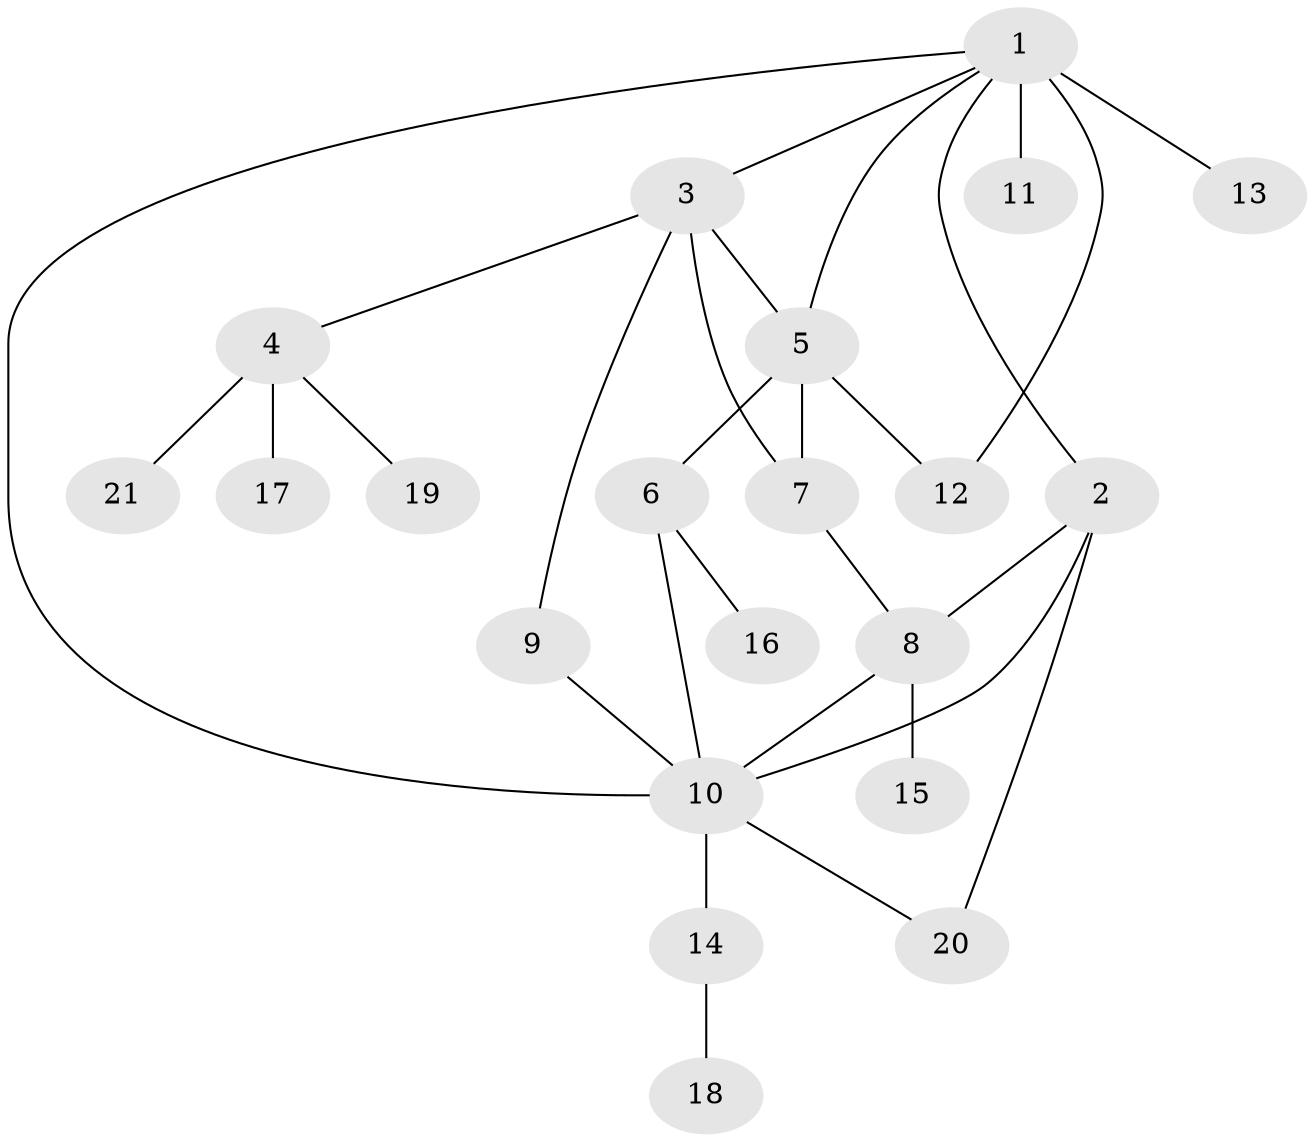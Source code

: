 // original degree distribution, {10: 0.019230769230769232, 4: 0.019230769230769232, 6: 0.019230769230769232, 7: 0.019230769230769232, 8: 0.038461538461538464, 5: 0.038461538461538464, 9: 0.019230769230769232, 3: 0.057692307692307696, 2: 0.17307692307692307, 1: 0.5961538461538461}
// Generated by graph-tools (version 1.1) at 2025/52/03/04/25 22:52:50]
// undirected, 21 vertices, 29 edges
graph export_dot {
  node [color=gray90,style=filled];
  1;
  2;
  3;
  4;
  5;
  6;
  7;
  8;
  9;
  10;
  11;
  12;
  13;
  14;
  15;
  16;
  17;
  18;
  19;
  20;
  21;
  1 -- 2 [weight=1.0];
  1 -- 3 [weight=1.0];
  1 -- 5 [weight=1.0];
  1 -- 10 [weight=1.0];
  1 -- 11 [weight=1.0];
  1 -- 12 [weight=1.0];
  1 -- 13 [weight=3.0];
  2 -- 8 [weight=1.0];
  2 -- 10 [weight=1.0];
  2 -- 20 [weight=1.0];
  3 -- 4 [weight=1.0];
  3 -- 5 [weight=1.0];
  3 -- 7 [weight=1.0];
  3 -- 9 [weight=1.0];
  4 -- 17 [weight=3.0];
  4 -- 19 [weight=1.0];
  4 -- 21 [weight=1.0];
  5 -- 6 [weight=1.0];
  5 -- 7 [weight=1.0];
  5 -- 12 [weight=3.0];
  6 -- 10 [weight=1.0];
  6 -- 16 [weight=1.0];
  7 -- 8 [weight=1.0];
  8 -- 10 [weight=1.0];
  8 -- 15 [weight=5.0];
  9 -- 10 [weight=1.0];
  10 -- 14 [weight=1.0];
  10 -- 20 [weight=1.0];
  14 -- 18 [weight=1.0];
}
